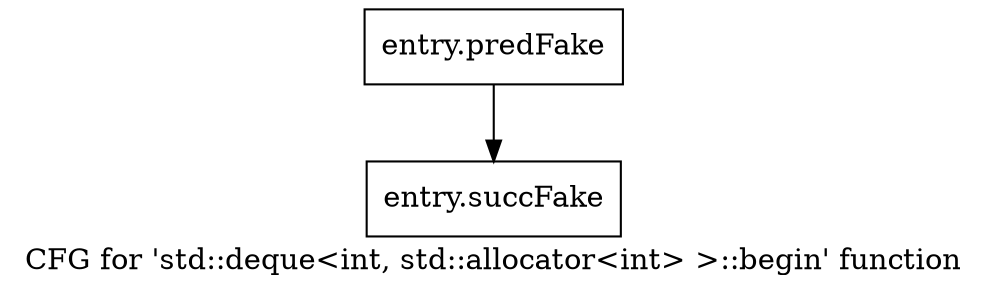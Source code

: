 digraph "CFG for 'std::deque\<int, std::allocator\<int\> \>::begin' function" {
	label="CFG for 'std::deque\<int, std::allocator\<int\> \>::begin' function";

	Node0x497aa90 [shape=record,filename="",linenumber="",label="{entry.predFake}"];
	Node0x497aa90 -> Node0x48762e0[ callList="" memoryops="" filename="/proj/xbuilds/2019.2_0801_1/installs/lin64/Vivado/HEAD/tps/lnx64/gcc-6.2.0/lib/gcc/x86_64-pc-linux-gnu/6.2.0/../../../../include/c++/6.2.0/bits/stl_deque.h"];
	Node0x48762e0 [shape=record,filename="/proj/xbuilds/2019.2_0801_1/installs/lin64/Vivado/HEAD/tps/lnx64/gcc-6.2.0/lib/gcc/x86_64-pc-linux-gnu/6.2.0/../../../../include/c++/6.2.0/bits/stl_deque.h",linenumber="1160",label="{entry.succFake}"];
}
